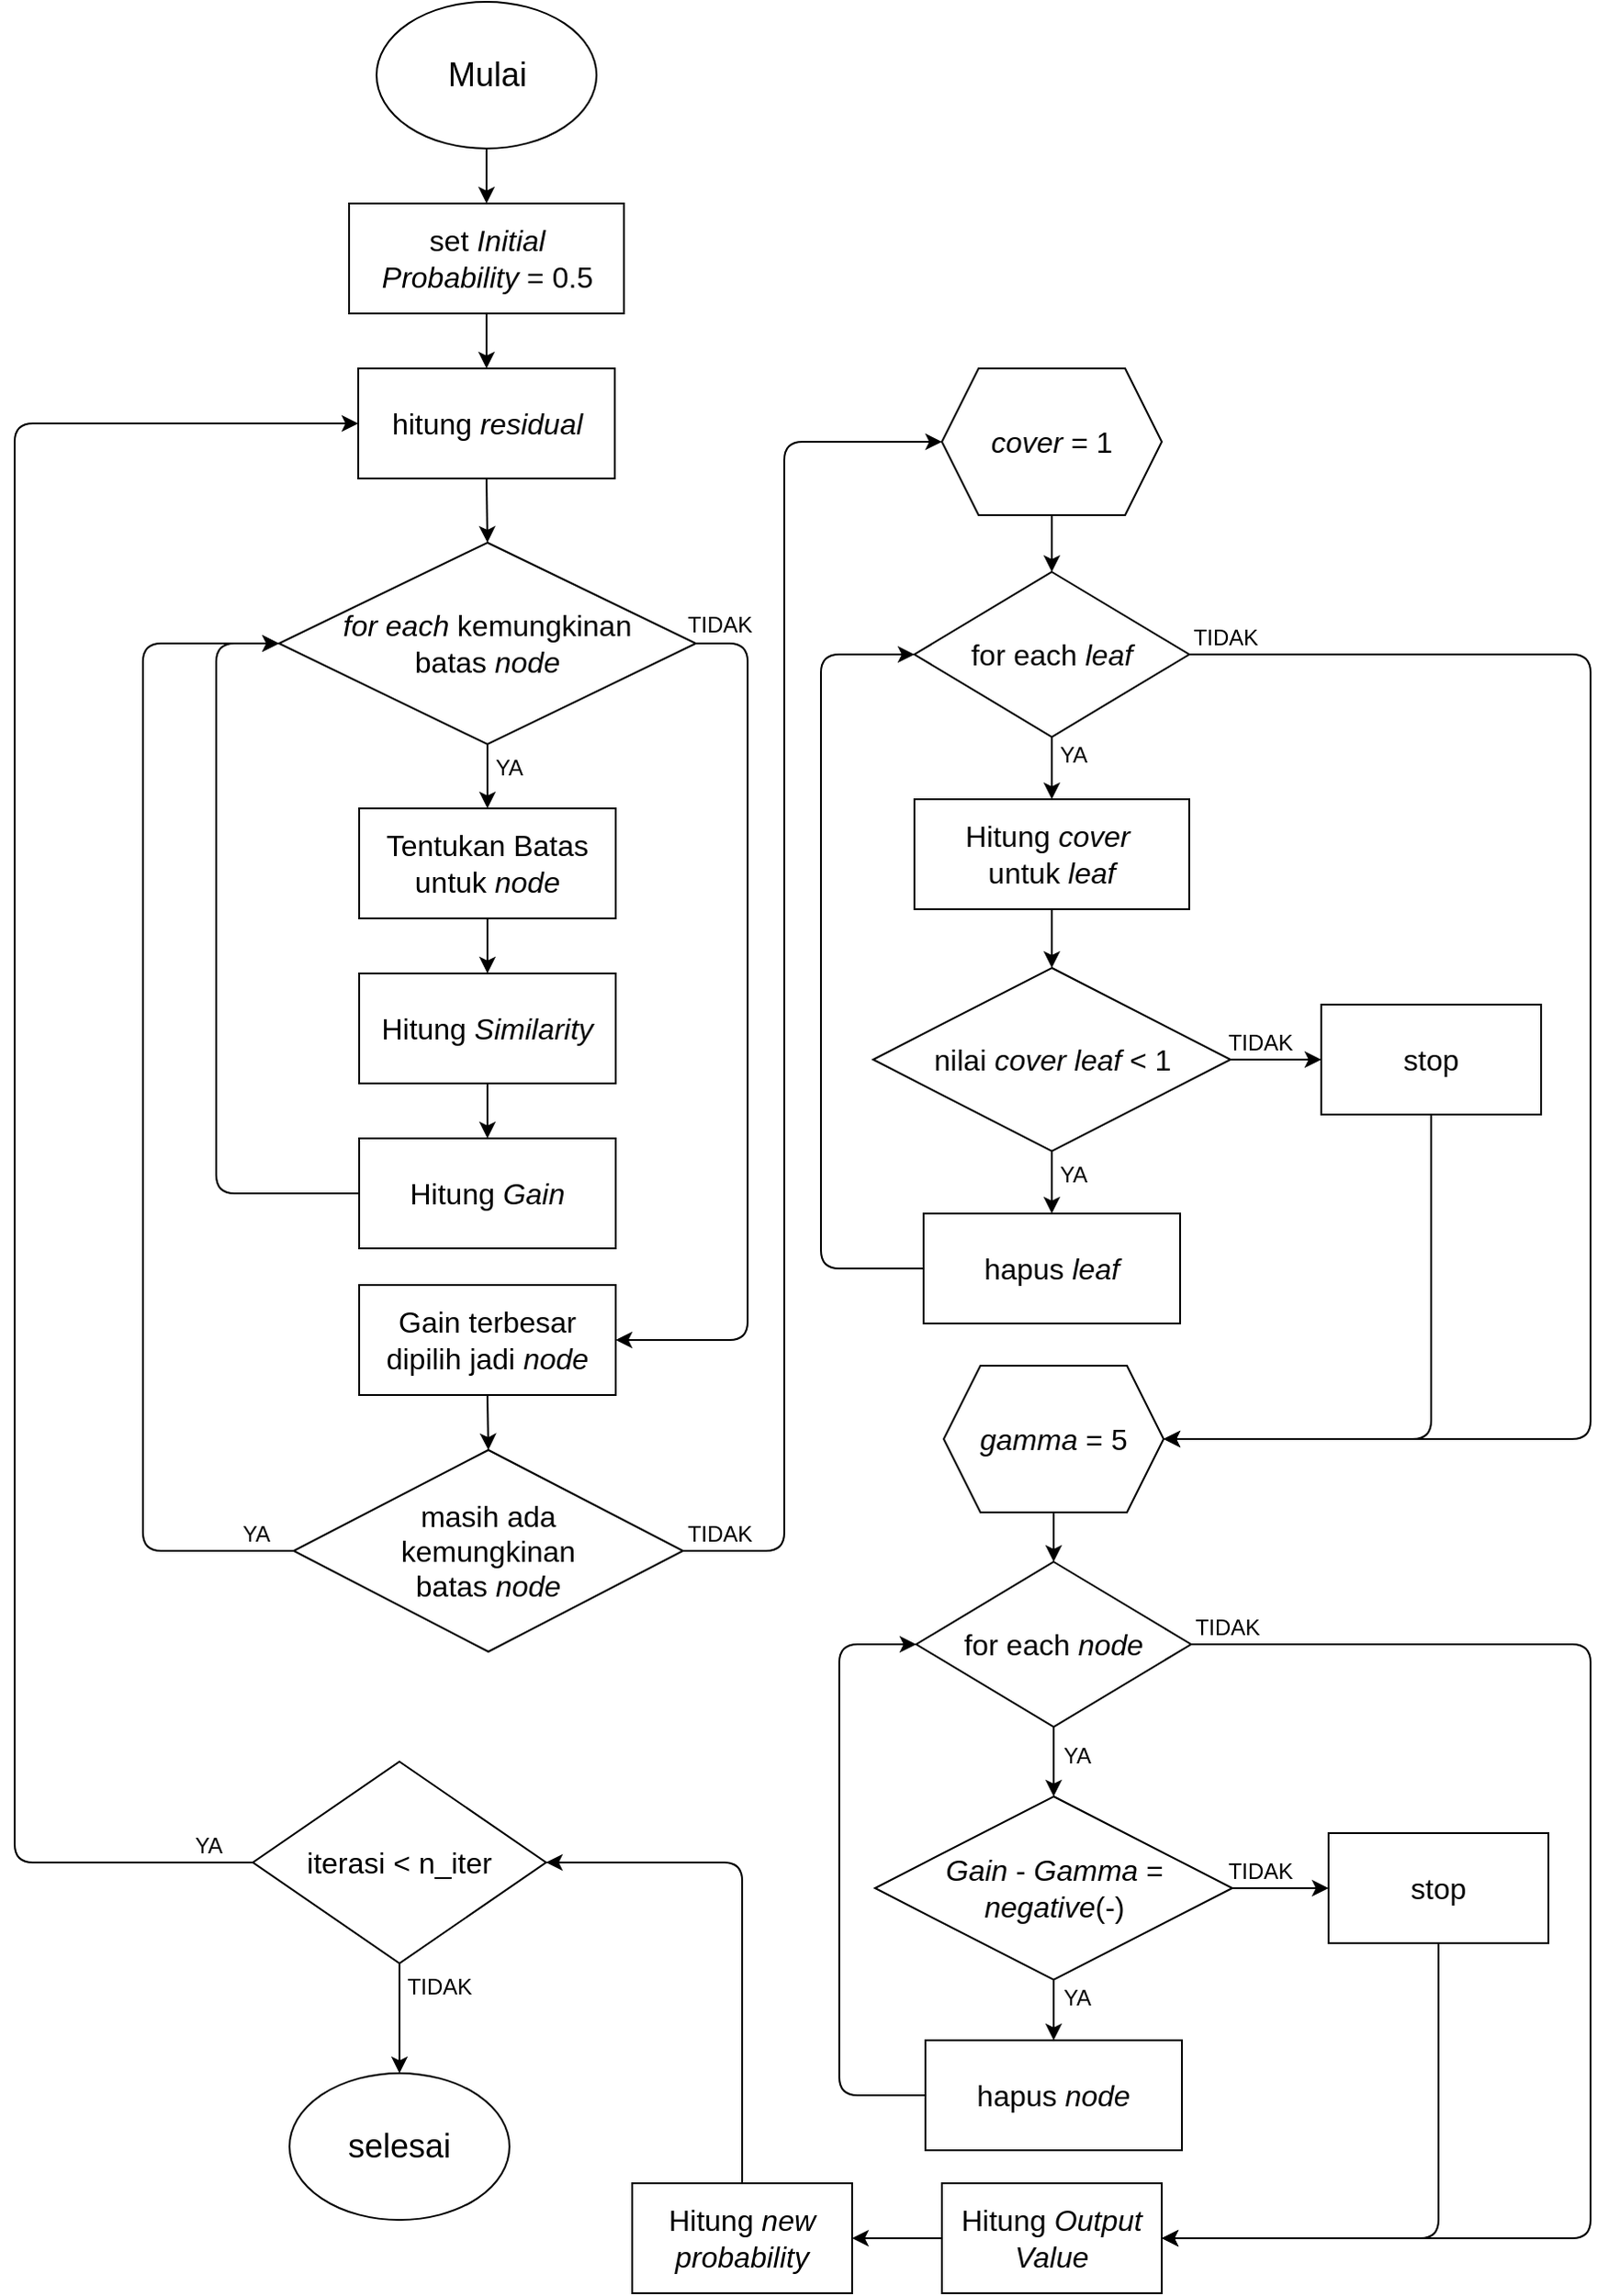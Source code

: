 <mxfile version="14.6.6" type="device"><diagram id="ut9RsXV366N5vJ8RdmdR" name="Page-1"><mxGraphModel dx="2275" dy="2370" grid="1" gridSize="10" guides="1" tooltips="1" connect="1" arrows="1" fold="1" page="1" pageScale="1" pageWidth="850" pageHeight="1100" math="0" shadow="0"><root><mxCell id="0"/><mxCell id="1" parent="0"/><mxCell id="2ZFaI113jibZFTHDn3LG-73" value="&lt;font style=&quot;font-size: 18px&quot;&gt;Mulai&lt;/font&gt;" style="ellipse;whiteSpace=wrap;html=1;" vertex="1" parent="1"><mxGeometry x="337.5" y="-140" width="120" height="80" as="geometry"/></mxCell><mxCell id="2ZFaI113jibZFTHDn3LG-74" value="&lt;font style=&quot;font-size: 16px&quot;&gt;Hitung &lt;i&gt;Similarity&lt;/i&gt;&lt;/font&gt;" style="rounded=0;whiteSpace=wrap;html=1;" vertex="1" parent="1"><mxGeometry x="328" y="390" width="140" height="60" as="geometry"/></mxCell><mxCell id="2ZFaI113jibZFTHDn3LG-75" value="&lt;font style=&quot;font-size: 16px&quot;&gt;set &lt;i&gt;Initial Probability&lt;/i&gt;&amp;nbsp;= 0.5&lt;/font&gt;" style="rounded=0;whiteSpace=wrap;html=1;" vertex="1" parent="1"><mxGeometry x="322.5" y="-30" width="150" height="60" as="geometry"/></mxCell><mxCell id="2ZFaI113jibZFTHDn3LG-76" value="&lt;font style=&quot;font-size: 16px&quot;&gt;hitung &lt;i&gt;residual&lt;/i&gt;&lt;/font&gt;" style="rounded=0;whiteSpace=wrap;html=1;" vertex="1" parent="1"><mxGeometry x="327.5" y="60" width="140" height="60" as="geometry"/></mxCell><mxCell id="2ZFaI113jibZFTHDn3LG-77" value="&lt;font style=&quot;font-size: 16px&quot;&gt;Tentukan Batas untuk &lt;i&gt;node&lt;/i&gt;&lt;/font&gt;" style="rounded=0;whiteSpace=wrap;html=1;" vertex="1" parent="1"><mxGeometry x="328" y="300" width="140" height="60" as="geometry"/></mxCell><mxCell id="2ZFaI113jibZFTHDn3LG-78" value="&lt;span style=&quot;font-size: 16px&quot;&gt;Hitung &lt;i&gt;Gain&lt;/i&gt;&lt;/span&gt;" style="rounded=0;whiteSpace=wrap;html=1;" vertex="1" parent="1"><mxGeometry x="328" y="480" width="140" height="60" as="geometry"/></mxCell><mxCell id="2ZFaI113jibZFTHDn3LG-79" value="&lt;span style=&quot;font-size: 16px&quot;&gt;Hitung &lt;i&gt;cover&lt;/i&gt;&amp;nbsp;&lt;br&gt;untuk&amp;nbsp;&lt;i&gt;leaf&lt;/i&gt;&lt;/span&gt;" style="rounded=0;whiteSpace=wrap;html=1;" vertex="1" parent="1"><mxGeometry x="631" y="295" width="150" height="60" as="geometry"/></mxCell><mxCell id="2ZFaI113jibZFTHDn3LG-80" value="&lt;font style=&quot;font-size: 16px&quot;&gt;&lt;i&gt;cover&amp;nbsp;&lt;/i&gt;= 1&lt;/font&gt;" style="shape=hexagon;perimeter=hexagonPerimeter2;whiteSpace=wrap;html=1;fixedSize=1;" vertex="1" parent="1"><mxGeometry x="646" y="60" width="120" height="80" as="geometry"/></mxCell><mxCell id="2ZFaI113jibZFTHDn3LG-81" value="&lt;font style=&quot;font-size: 16px&quot;&gt;nilai &lt;i&gt;cover leaf&lt;/i&gt; &amp;lt; 1&lt;/font&gt;" style="rhombus;whiteSpace=wrap;html=1;" vertex="1" parent="1"><mxGeometry x="608.5" y="387" width="195" height="100" as="geometry"/></mxCell><mxCell id="2ZFaI113jibZFTHDn3LG-82" value="&lt;span style=&quot;font-size: 16px&quot;&gt;hapus &lt;i&gt;leaf&lt;/i&gt;&lt;/span&gt;" style="rounded=0;whiteSpace=wrap;html=1;" vertex="1" parent="1"><mxGeometry x="636" y="521" width="140" height="60" as="geometry"/></mxCell><mxCell id="2ZFaI113jibZFTHDn3LG-83" value="&lt;font style=&quot;font-size: 16px&quot;&gt;&lt;i&gt;gamma&amp;nbsp;&lt;/i&gt;= 5&lt;br&gt;&lt;/font&gt;" style="shape=hexagon;perimeter=hexagonPerimeter2;whiteSpace=wrap;html=1;fixedSize=1;" vertex="1" parent="1"><mxGeometry x="647" y="604" width="120" height="80" as="geometry"/></mxCell><mxCell id="2ZFaI113jibZFTHDn3LG-84" value="&lt;span style=&quot;font-size: 16px&quot;&gt;&lt;i&gt;Gain&lt;/i&gt; - &lt;i&gt;Gamma&lt;/i&gt; = &lt;i&gt;negative&lt;/i&gt;(-)&lt;/span&gt;" style="rhombus;whiteSpace=wrap;html=1;" vertex="1" parent="1"><mxGeometry x="609.5" y="839" width="195" height="100" as="geometry"/></mxCell><mxCell id="2ZFaI113jibZFTHDn3LG-85" value="&lt;span style=&quot;font-size: 16px&quot;&gt;hapus &lt;i&gt;node&lt;/i&gt;&lt;/span&gt;" style="rounded=0;whiteSpace=wrap;html=1;" vertex="1" parent="1"><mxGeometry x="637" y="972" width="140" height="60" as="geometry"/></mxCell><mxCell id="2ZFaI113jibZFTHDn3LG-86" value="&lt;span style=&quot;font-size: 16px&quot;&gt;stop&lt;/span&gt;" style="rounded=0;whiteSpace=wrap;html=1;" vertex="1" parent="1"><mxGeometry x="853" y="407" width="120" height="60" as="geometry"/></mxCell><mxCell id="2ZFaI113jibZFTHDn3LG-87" value="&lt;span style=&quot;font-size: 16px&quot;&gt;Hitung &lt;i&gt;Output Value&lt;/i&gt;&lt;/span&gt;" style="rounded=0;whiteSpace=wrap;html=1;" vertex="1" parent="1"><mxGeometry x="646" y="1050" width="120" height="60" as="geometry"/></mxCell><mxCell id="2ZFaI113jibZFTHDn3LG-88" value="&lt;span style=&quot;font-size: 16px&quot;&gt;&lt;i&gt;for each&lt;/i&gt; kemungkinan&lt;br&gt;batas &lt;i&gt;node&lt;/i&gt;&lt;/span&gt;" style="rhombus;whiteSpace=wrap;html=1;" vertex="1" parent="1"><mxGeometry x="284.25" y="155" width="227.5" height="110" as="geometry"/></mxCell><mxCell id="2ZFaI113jibZFTHDn3LG-89" value="&lt;span style=&quot;font-size: 16px&quot;&gt;Gain terbesar dipilih jadi &lt;i&gt;node&lt;/i&gt;&lt;/span&gt;" style="rounded=0;whiteSpace=wrap;html=1;" vertex="1" parent="1"><mxGeometry x="328" y="560" width="140" height="60" as="geometry"/></mxCell><mxCell id="2ZFaI113jibZFTHDn3LG-90" value="" style="endArrow=classic;html=1;exitX=0.5;exitY=1;exitDx=0;exitDy=0;" edge="1" parent="1" source="2ZFaI113jibZFTHDn3LG-73" target="2ZFaI113jibZFTHDn3LG-75"><mxGeometry width="50" height="50" relative="1" as="geometry"><mxPoint x="410" y="150" as="sourcePoint"/><mxPoint x="460" y="100" as="targetPoint"/></mxGeometry></mxCell><mxCell id="2ZFaI113jibZFTHDn3LG-91" value="" style="endArrow=classic;html=1;exitX=0.5;exitY=1;exitDx=0;exitDy=0;entryX=0.5;entryY=0;entryDx=0;entryDy=0;" edge="1" parent="1" source="2ZFaI113jibZFTHDn3LG-75" target="2ZFaI113jibZFTHDn3LG-76"><mxGeometry width="50" height="50" relative="1" as="geometry"><mxPoint x="410" y="150" as="sourcePoint"/><mxPoint x="460" y="100" as="targetPoint"/></mxGeometry></mxCell><mxCell id="2ZFaI113jibZFTHDn3LG-92" value="" style="endArrow=classic;html=1;exitX=0.5;exitY=1;exitDx=0;exitDy=0;entryX=0.5;entryY=0;entryDx=0;entryDy=0;" edge="1" parent="1" source="2ZFaI113jibZFTHDn3LG-76" target="2ZFaI113jibZFTHDn3LG-88"><mxGeometry width="50" height="50" relative="1" as="geometry"><mxPoint x="410" y="150" as="sourcePoint"/><mxPoint x="460" y="100" as="targetPoint"/></mxGeometry></mxCell><mxCell id="2ZFaI113jibZFTHDn3LG-93" value="" style="endArrow=classic;html=1;exitX=0.5;exitY=1;exitDx=0;exitDy=0;entryX=0.5;entryY=0;entryDx=0;entryDy=0;" edge="1" parent="1" source="2ZFaI113jibZFTHDn3LG-88" target="2ZFaI113jibZFTHDn3LG-77"><mxGeometry width="50" height="50" relative="1" as="geometry"><mxPoint x="120" y="280" as="sourcePoint"/><mxPoint x="170" y="230" as="targetPoint"/></mxGeometry></mxCell><mxCell id="2ZFaI113jibZFTHDn3LG-94" value="" style="endArrow=classic;html=1;exitX=0.5;exitY=1;exitDx=0;exitDy=0;entryX=0.5;entryY=0;entryDx=0;entryDy=0;" edge="1" parent="1" source="2ZFaI113jibZFTHDn3LG-77" target="2ZFaI113jibZFTHDn3LG-74"><mxGeometry width="50" height="50" relative="1" as="geometry"><mxPoint x="440" y="320" as="sourcePoint"/><mxPoint x="490" y="270" as="targetPoint"/></mxGeometry></mxCell><mxCell id="2ZFaI113jibZFTHDn3LG-95" value="" style="endArrow=classic;html=1;exitX=0.5;exitY=1;exitDx=0;exitDy=0;entryX=0.5;entryY=0;entryDx=0;entryDy=0;" edge="1" parent="1" source="2ZFaI113jibZFTHDn3LG-74" target="2ZFaI113jibZFTHDn3LG-78"><mxGeometry width="50" height="50" relative="1" as="geometry"><mxPoint x="240" y="400" as="sourcePoint"/><mxPoint x="290" y="350" as="targetPoint"/></mxGeometry></mxCell><mxCell id="2ZFaI113jibZFTHDn3LG-96" value="" style="endArrow=classic;html=1;exitX=0;exitY=0.5;exitDx=0;exitDy=0;entryX=0;entryY=0.5;entryDx=0;entryDy=0;" edge="1" parent="1" source="2ZFaI113jibZFTHDn3LG-78" target="2ZFaI113jibZFTHDn3LG-88"><mxGeometry width="50" height="50" relative="1" as="geometry"><mxPoint x="110" y="320" as="sourcePoint"/><mxPoint x="160" y="270" as="targetPoint"/><Array as="points"><mxPoint x="250" y="510"/><mxPoint x="250" y="210"/></Array></mxGeometry></mxCell><mxCell id="2ZFaI113jibZFTHDn3LG-97" value="" style="endArrow=classic;html=1;exitX=1;exitY=0.5;exitDx=0;exitDy=0;entryX=1;entryY=0.5;entryDx=0;entryDy=0;" edge="1" parent="1" source="2ZFaI113jibZFTHDn3LG-88" target="2ZFaI113jibZFTHDn3LG-89"><mxGeometry width="50" height="50" relative="1" as="geometry"><mxPoint x="480" y="620" as="sourcePoint"/><mxPoint x="530" y="570" as="targetPoint"/><Array as="points"><mxPoint x="540" y="210"/><mxPoint x="540" y="590"/></Array></mxGeometry></mxCell><mxCell id="2ZFaI113jibZFTHDn3LG-98" value="&lt;font style=&quot;font-size: 16px&quot;&gt;masih ada&lt;br&gt;kemungkinan&lt;br&gt;batas &lt;i&gt;node&lt;/i&gt;&lt;/font&gt;" style="rhombus;whiteSpace=wrap;html=1;" vertex="1" parent="1"><mxGeometry x="292.25" y="650" width="212.5" height="110" as="geometry"/></mxCell><mxCell id="2ZFaI113jibZFTHDn3LG-99" value="" style="endArrow=classic;html=1;exitX=0.5;exitY=1;exitDx=0;exitDy=0;entryX=0.5;entryY=0;entryDx=0;entryDy=0;" edge="1" parent="1" source="2ZFaI113jibZFTHDn3LG-89" target="2ZFaI113jibZFTHDn3LG-98"><mxGeometry width="50" height="50" relative="1" as="geometry"><mxPoint x="500" y="590" as="sourcePoint"/><mxPoint x="550" y="540" as="targetPoint"/></mxGeometry></mxCell><mxCell id="2ZFaI113jibZFTHDn3LG-100" value="" style="endArrow=classic;html=1;exitX=0;exitY=0.5;exitDx=0;exitDy=0;entryX=0;entryY=0.5;entryDx=0;entryDy=0;" edge="1" parent="1" source="2ZFaI113jibZFTHDn3LG-98" target="2ZFaI113jibZFTHDn3LG-88"><mxGeometry width="50" height="50" relative="1" as="geometry"><mxPoint x="510" y="560" as="sourcePoint"/><mxPoint x="280" y="210" as="targetPoint"/><Array as="points"><mxPoint x="210" y="705"/><mxPoint x="210" y="210"/></Array></mxGeometry></mxCell><mxCell id="2ZFaI113jibZFTHDn3LG-101" value="&lt;span style=&quot;font-size: 16px&quot;&gt;for each&amp;nbsp;&lt;i&gt;leaf&lt;/i&gt;&lt;/span&gt;" style="rhombus;whiteSpace=wrap;html=1;" vertex="1" parent="1"><mxGeometry x="631" y="171" width="150" height="90" as="geometry"/></mxCell><mxCell id="2ZFaI113jibZFTHDn3LG-102" value="" style="endArrow=classic;html=1;exitX=1;exitY=0.5;exitDx=0;exitDy=0;entryX=0;entryY=0.5;entryDx=0;entryDy=0;" edge="1" parent="1" source="2ZFaI113jibZFTHDn3LG-98" target="2ZFaI113jibZFTHDn3LG-80"><mxGeometry width="50" height="50" relative="1" as="geometry"><mxPoint x="450" y="940" as="sourcePoint"/><mxPoint x="500" y="890" as="targetPoint"/><Array as="points"><mxPoint x="560" y="705"/><mxPoint x="560" y="100"/></Array></mxGeometry></mxCell><mxCell id="2ZFaI113jibZFTHDn3LG-103" value="" style="endArrow=classic;html=1;exitX=0.5;exitY=1;exitDx=0;exitDy=0;entryX=0.5;entryY=0;entryDx=0;entryDy=0;" edge="1" parent="1" source="2ZFaI113jibZFTHDn3LG-80" target="2ZFaI113jibZFTHDn3LG-101"><mxGeometry width="50" height="50" relative="1" as="geometry"><mxPoint x="330" y="960" as="sourcePoint"/><mxPoint x="380" y="910" as="targetPoint"/></mxGeometry></mxCell><mxCell id="2ZFaI113jibZFTHDn3LG-104" value="" style="endArrow=classic;html=1;exitX=0.5;exitY=1;exitDx=0;exitDy=0;entryX=0.5;entryY=0;entryDx=0;entryDy=0;" edge="1" parent="1" source="2ZFaI113jibZFTHDn3LG-101" target="2ZFaI113jibZFTHDn3LG-79"><mxGeometry width="50" height="50" relative="1" as="geometry"><mxPoint x="400" y="450" as="sourcePoint"/><mxPoint x="450" y="400" as="targetPoint"/></mxGeometry></mxCell><mxCell id="2ZFaI113jibZFTHDn3LG-105" value="" style="endArrow=classic;html=1;exitX=0.5;exitY=1;exitDx=0;exitDy=0;entryX=0.5;entryY=0;entryDx=0;entryDy=0;" edge="1" parent="1" source="2ZFaI113jibZFTHDn3LG-79" target="2ZFaI113jibZFTHDn3LG-81"><mxGeometry width="50" height="50" relative="1" as="geometry"><mxPoint x="400" y="450" as="sourcePoint"/><mxPoint x="450" y="400" as="targetPoint"/></mxGeometry></mxCell><mxCell id="2ZFaI113jibZFTHDn3LG-106" value="" style="endArrow=classic;html=1;exitX=0.5;exitY=1;exitDx=0;exitDy=0;entryX=0.5;entryY=0;entryDx=0;entryDy=0;" edge="1" parent="1" source="2ZFaI113jibZFTHDn3LG-81" target="2ZFaI113jibZFTHDn3LG-82"><mxGeometry width="50" height="50" relative="1" as="geometry"><mxPoint x="400" y="500" as="sourcePoint"/><mxPoint x="450" y="450" as="targetPoint"/></mxGeometry></mxCell><mxCell id="2ZFaI113jibZFTHDn3LG-107" value="" style="endArrow=classic;html=1;exitX=0;exitY=0.5;exitDx=0;exitDy=0;entryX=0;entryY=0.5;entryDx=0;entryDy=0;" edge="1" parent="1" source="2ZFaI113jibZFTHDn3LG-82" target="2ZFaI113jibZFTHDn3LG-101"><mxGeometry width="50" height="50" relative="1" as="geometry"><mxPoint x="400" y="540" as="sourcePoint"/><mxPoint x="450" y="490" as="targetPoint"/><Array as="points"><mxPoint x="580" y="551"/><mxPoint x="580" y="216"/></Array></mxGeometry></mxCell><mxCell id="2ZFaI113jibZFTHDn3LG-108" value="" style="endArrow=classic;html=1;exitX=1;exitY=0.5;exitDx=0;exitDy=0;entryX=1;entryY=0.5;entryDx=0;entryDy=0;" edge="1" parent="1" source="2ZFaI113jibZFTHDn3LG-101" target="2ZFaI113jibZFTHDn3LG-83"><mxGeometry width="50" height="50" relative="1" as="geometry"><mxPoint x="400" y="430" as="sourcePoint"/><mxPoint x="450" y="380" as="targetPoint"/><Array as="points"><mxPoint x="1000" y="216"/><mxPoint x="1000" y="644"/></Array></mxGeometry></mxCell><mxCell id="2ZFaI113jibZFTHDn3LG-109" value="" style="endArrow=classic;html=1;exitX=1;exitY=0.5;exitDx=0;exitDy=0;entryX=0;entryY=0.5;entryDx=0;entryDy=0;" edge="1" parent="1" source="2ZFaI113jibZFTHDn3LG-81" target="2ZFaI113jibZFTHDn3LG-86"><mxGeometry width="50" height="50" relative="1" as="geometry"><mxPoint x="800" y="430" as="sourcePoint"/><mxPoint x="850" y="380" as="targetPoint"/></mxGeometry></mxCell><mxCell id="2ZFaI113jibZFTHDn3LG-110" value="&lt;span style=&quot;font-size: 16px&quot;&gt;for each&amp;nbsp;&lt;i&gt;node&lt;/i&gt;&lt;/span&gt;" style="rhombus;whiteSpace=wrap;html=1;" vertex="1" parent="1"><mxGeometry x="632" y="711" width="150" height="90" as="geometry"/></mxCell><mxCell id="2ZFaI113jibZFTHDn3LG-111" value="" style="endArrow=classic;html=1;exitX=0.5;exitY=1;exitDx=0;exitDy=0;entryX=0.5;entryY=0;entryDx=0;entryDy=0;" edge="1" parent="1" source="2ZFaI113jibZFTHDn3LG-83" target="2ZFaI113jibZFTHDn3LG-110"><mxGeometry width="50" height="50" relative="1" as="geometry"><mxPoint x="790" y="770" as="sourcePoint"/><mxPoint x="840" y="720" as="targetPoint"/></mxGeometry></mxCell><mxCell id="2ZFaI113jibZFTHDn3LG-112" value="" style="endArrow=classic;html=1;exitX=0.5;exitY=1;exitDx=0;exitDy=0;entryX=0.5;entryY=0;entryDx=0;entryDy=0;" edge="1" parent="1" source="2ZFaI113jibZFTHDn3LG-110" target="2ZFaI113jibZFTHDn3LG-84"><mxGeometry width="50" height="50" relative="1" as="geometry"><mxPoint x="710" y="780" as="sourcePoint"/><mxPoint x="760" y="730" as="targetPoint"/></mxGeometry></mxCell><mxCell id="2ZFaI113jibZFTHDn3LG-113" value="&lt;span style=&quot;font-size: 16px&quot;&gt;stop&lt;/span&gt;" style="rounded=0;whiteSpace=wrap;html=1;" vertex="1" parent="1"><mxGeometry x="857" y="859" width="120" height="60" as="geometry"/></mxCell><mxCell id="2ZFaI113jibZFTHDn3LG-114" value="" style="endArrow=classic;html=1;exitX=1;exitY=0.5;exitDx=0;exitDy=0;entryX=0;entryY=0.5;entryDx=0;entryDy=0;" edge="1" parent="1" source="2ZFaI113jibZFTHDn3LG-84" target="2ZFaI113jibZFTHDn3LG-113"><mxGeometry width="50" height="50" relative="1" as="geometry"><mxPoint x="910" y="810" as="sourcePoint"/><mxPoint x="960" y="760" as="targetPoint"/></mxGeometry></mxCell><mxCell id="2ZFaI113jibZFTHDn3LG-115" value="" style="endArrow=classic;html=1;exitX=0.5;exitY=1;exitDx=0;exitDy=0;entryX=0.5;entryY=0;entryDx=0;entryDy=0;" edge="1" parent="1" source="2ZFaI113jibZFTHDn3LG-84" target="2ZFaI113jibZFTHDn3LG-85"><mxGeometry width="50" height="50" relative="1" as="geometry"><mxPoint x="790" y="850" as="sourcePoint"/><mxPoint x="840" y="800" as="targetPoint"/></mxGeometry></mxCell><mxCell id="2ZFaI113jibZFTHDn3LG-116" value="" style="endArrow=classic;html=1;exitX=1;exitY=0.5;exitDx=0;exitDy=0;entryX=1;entryY=0.5;entryDx=0;entryDy=0;" edge="1" parent="1" source="2ZFaI113jibZFTHDn3LG-110" target="2ZFaI113jibZFTHDn3LG-87"><mxGeometry width="50" height="50" relative="1" as="geometry"><mxPoint x="790" y="850" as="sourcePoint"/><mxPoint x="840" y="800" as="targetPoint"/><Array as="points"><mxPoint x="1000" y="756"/><mxPoint x="1000" y="1080"/></Array></mxGeometry></mxCell><mxCell id="2ZFaI113jibZFTHDn3LG-117" value="&lt;span style=&quot;font-size: 16px&quot;&gt;Hitung &lt;i&gt;new probability&lt;/i&gt;&lt;/span&gt;" style="rounded=0;whiteSpace=wrap;html=1;" vertex="1" parent="1"><mxGeometry x="477" y="1050" width="120" height="60" as="geometry"/></mxCell><mxCell id="2ZFaI113jibZFTHDn3LG-118" value="" style="endArrow=classic;html=1;exitX=0;exitY=0.5;exitDx=0;exitDy=0;entryX=0;entryY=0.5;entryDx=0;entryDy=0;" edge="1" parent="1" source="2ZFaI113jibZFTHDn3LG-85" target="2ZFaI113jibZFTHDn3LG-110"><mxGeometry width="50" height="50" relative="1" as="geometry"><mxPoint x="370" y="950" as="sourcePoint"/><mxPoint x="420" y="900" as="targetPoint"/><Array as="points"><mxPoint x="590" y="1002"/><mxPoint x="590" y="756"/></Array></mxGeometry></mxCell><mxCell id="2ZFaI113jibZFTHDn3LG-119" value="" style="endArrow=classic;html=1;exitX=0;exitY=0.5;exitDx=0;exitDy=0;entryX=1;entryY=0.5;entryDx=0;entryDy=0;" edge="1" parent="1" source="2ZFaI113jibZFTHDn3LG-87" target="2ZFaI113jibZFTHDn3LG-117"><mxGeometry width="50" height="50" relative="1" as="geometry"><mxPoint x="470" y="880" as="sourcePoint"/><mxPoint x="520" y="830" as="targetPoint"/></mxGeometry></mxCell><mxCell id="2ZFaI113jibZFTHDn3LG-120" value="&lt;span style=&quot;font-size: 16px&quot;&gt;iterasi &amp;lt; n_iter&lt;/span&gt;" style="rhombus;whiteSpace=wrap;html=1;" vertex="1" parent="1"><mxGeometry x="270" y="820" width="160" height="110" as="geometry"/></mxCell><mxCell id="2ZFaI113jibZFTHDn3LG-121" value="" style="endArrow=classic;html=1;exitX=0.5;exitY=0;exitDx=0;exitDy=0;entryX=1;entryY=0.5;entryDx=0;entryDy=0;" edge="1" parent="1" source="2ZFaI113jibZFTHDn3LG-117" target="2ZFaI113jibZFTHDn3LG-120"><mxGeometry width="50" height="50" relative="1" as="geometry"><mxPoint x="340" y="1070" as="sourcePoint"/><mxPoint x="390" y="1020" as="targetPoint"/><Array as="points"><mxPoint x="537" y="875"/></Array></mxGeometry></mxCell><mxCell id="2ZFaI113jibZFTHDn3LG-122" value="" style="endArrow=classic;html=1;exitX=0;exitY=0.5;exitDx=0;exitDy=0;entryX=0;entryY=0.5;entryDx=0;entryDy=0;" edge="1" parent="1" source="2ZFaI113jibZFTHDn3LG-120" target="2ZFaI113jibZFTHDn3LG-76"><mxGeometry width="50" height="50" relative="1" as="geometry"><mxPoint x="250" y="950" as="sourcePoint"/><mxPoint x="300" y="900" as="targetPoint"/><Array as="points"><mxPoint x="140" y="875"/><mxPoint x="140" y="90"/></Array></mxGeometry></mxCell><mxCell id="2ZFaI113jibZFTHDn3LG-123" value="&lt;font style=&quot;font-size: 18px&quot;&gt;selesai&lt;/font&gt;" style="ellipse;whiteSpace=wrap;html=1;" vertex="1" parent="1"><mxGeometry x="290" y="990" width="120" height="80" as="geometry"/></mxCell><mxCell id="2ZFaI113jibZFTHDn3LG-124" value="" style="endArrow=classic;html=1;exitX=0.5;exitY=1;exitDx=0;exitDy=0;entryX=0.5;entryY=0;entryDx=0;entryDy=0;" edge="1" parent="1" source="2ZFaI113jibZFTHDn3LG-120" target="2ZFaI113jibZFTHDn3LG-123"><mxGeometry width="50" height="50" relative="1" as="geometry"><mxPoint x="360" y="980" as="sourcePoint"/><mxPoint x="410" y="930" as="targetPoint"/></mxGeometry></mxCell><mxCell id="2ZFaI113jibZFTHDn3LG-125" value="YA" style="text;html=1;strokeColor=none;fillColor=none;align=center;verticalAlign=middle;whiteSpace=wrap;rounded=0;" vertex="1" parent="1"><mxGeometry x="390" y="268" width="40" height="20" as="geometry"/></mxCell><mxCell id="2ZFaI113jibZFTHDn3LG-126" value="TIDAK" style="text;html=1;strokeColor=none;fillColor=none;align=center;verticalAlign=middle;whiteSpace=wrap;rounded=0;" vertex="1" parent="1"><mxGeometry x="504.75" y="190" width="40" height="20" as="geometry"/></mxCell><mxCell id="2ZFaI113jibZFTHDn3LG-127" value="YA" style="text;html=1;strokeColor=none;fillColor=none;align=center;verticalAlign=middle;whiteSpace=wrap;rounded=0;" vertex="1" parent="1"><mxGeometry x="252.25" y="686" width="40" height="20" as="geometry"/></mxCell><mxCell id="2ZFaI113jibZFTHDn3LG-128" value="TIDAK" style="text;html=1;strokeColor=none;fillColor=none;align=center;verticalAlign=middle;whiteSpace=wrap;rounded=0;" vertex="1" parent="1"><mxGeometry x="504.75" y="686" width="40" height="20" as="geometry"/></mxCell><mxCell id="2ZFaI113jibZFTHDn3LG-129" value="YA" style="text;html=1;strokeColor=none;fillColor=none;align=center;verticalAlign=middle;whiteSpace=wrap;rounded=0;" vertex="1" parent="1"><mxGeometry x="698" y="261" width="40" height="20" as="geometry"/></mxCell><mxCell id="2ZFaI113jibZFTHDn3LG-130" value="YA" style="text;html=1;strokeColor=none;fillColor=none;align=center;verticalAlign=middle;whiteSpace=wrap;rounded=0;" vertex="1" parent="1"><mxGeometry x="698" y="490" width="40" height="20" as="geometry"/></mxCell><mxCell id="2ZFaI113jibZFTHDn3LG-131" value="TIDAK" style="text;html=1;strokeColor=none;fillColor=none;align=center;verticalAlign=middle;whiteSpace=wrap;rounded=0;" vertex="1" parent="1"><mxGeometry x="781" y="197" width="40" height="20" as="geometry"/></mxCell><mxCell id="2ZFaI113jibZFTHDn3LG-132" value="TIDAK" style="text;html=1;strokeColor=none;fillColor=none;align=center;verticalAlign=middle;whiteSpace=wrap;rounded=0;" vertex="1" parent="1"><mxGeometry x="800" y="418" width="40" height="20" as="geometry"/></mxCell><mxCell id="2ZFaI113jibZFTHDn3LG-133" value="" style="endArrow=classic;html=1;exitX=0.5;exitY=1;exitDx=0;exitDy=0;entryX=1;entryY=0.5;entryDx=0;entryDy=0;" edge="1" parent="1" source="2ZFaI113jibZFTHDn3LG-86" target="2ZFaI113jibZFTHDn3LG-83"><mxGeometry width="50" height="50" relative="1" as="geometry"><mxPoint x="880" y="590" as="sourcePoint"/><mxPoint x="930" y="540" as="targetPoint"/><Array as="points"><mxPoint x="913" y="644"/></Array></mxGeometry></mxCell><mxCell id="2ZFaI113jibZFTHDn3LG-134" value="YA" style="text;html=1;strokeColor=none;fillColor=none;align=center;verticalAlign=middle;whiteSpace=wrap;rounded=0;" vertex="1" parent="1"><mxGeometry x="700" y="807" width="40" height="20" as="geometry"/></mxCell><mxCell id="2ZFaI113jibZFTHDn3LG-135" value="YA" style="text;html=1;strokeColor=none;fillColor=none;align=center;verticalAlign=middle;whiteSpace=wrap;rounded=0;" vertex="1" parent="1"><mxGeometry x="700" y="939" width="40" height="20" as="geometry"/></mxCell><mxCell id="2ZFaI113jibZFTHDn3LG-136" value="TIDAK" style="text;html=1;strokeColor=none;fillColor=none;align=center;verticalAlign=middle;whiteSpace=wrap;rounded=0;" vertex="1" parent="1"><mxGeometry x="782" y="737" width="40" height="20" as="geometry"/></mxCell><mxCell id="2ZFaI113jibZFTHDn3LG-137" value="TIDAK" style="text;html=1;strokeColor=none;fillColor=none;align=center;verticalAlign=middle;whiteSpace=wrap;rounded=0;" vertex="1" parent="1"><mxGeometry x="800" y="870" width="40" height="20" as="geometry"/></mxCell><mxCell id="2ZFaI113jibZFTHDn3LG-138" value="" style="endArrow=classic;html=1;exitX=0.5;exitY=1;exitDx=0;exitDy=0;entryX=1;entryY=0.5;entryDx=0;entryDy=0;" edge="1" parent="1" source="2ZFaI113jibZFTHDn3LG-113" target="2ZFaI113jibZFTHDn3LG-87"><mxGeometry width="50" height="50" relative="1" as="geometry"><mxPoint x="800" y="990" as="sourcePoint"/><mxPoint x="850" y="940" as="targetPoint"/><Array as="points"><mxPoint x="917" y="1080"/></Array></mxGeometry></mxCell><mxCell id="2ZFaI113jibZFTHDn3LG-139" value="YA" style="text;html=1;strokeColor=none;fillColor=none;align=center;verticalAlign=middle;whiteSpace=wrap;rounded=0;" vertex="1" parent="1"><mxGeometry x="225.5" y="856" width="40" height="20" as="geometry"/></mxCell><mxCell id="2ZFaI113jibZFTHDn3LG-140" value="TIDAK" style="text;html=1;strokeColor=none;fillColor=none;align=center;verticalAlign=middle;whiteSpace=wrap;rounded=0;" vertex="1" parent="1"><mxGeometry x="352" y="933" width="40" height="20" as="geometry"/></mxCell></root></mxGraphModel></diagram></mxfile>